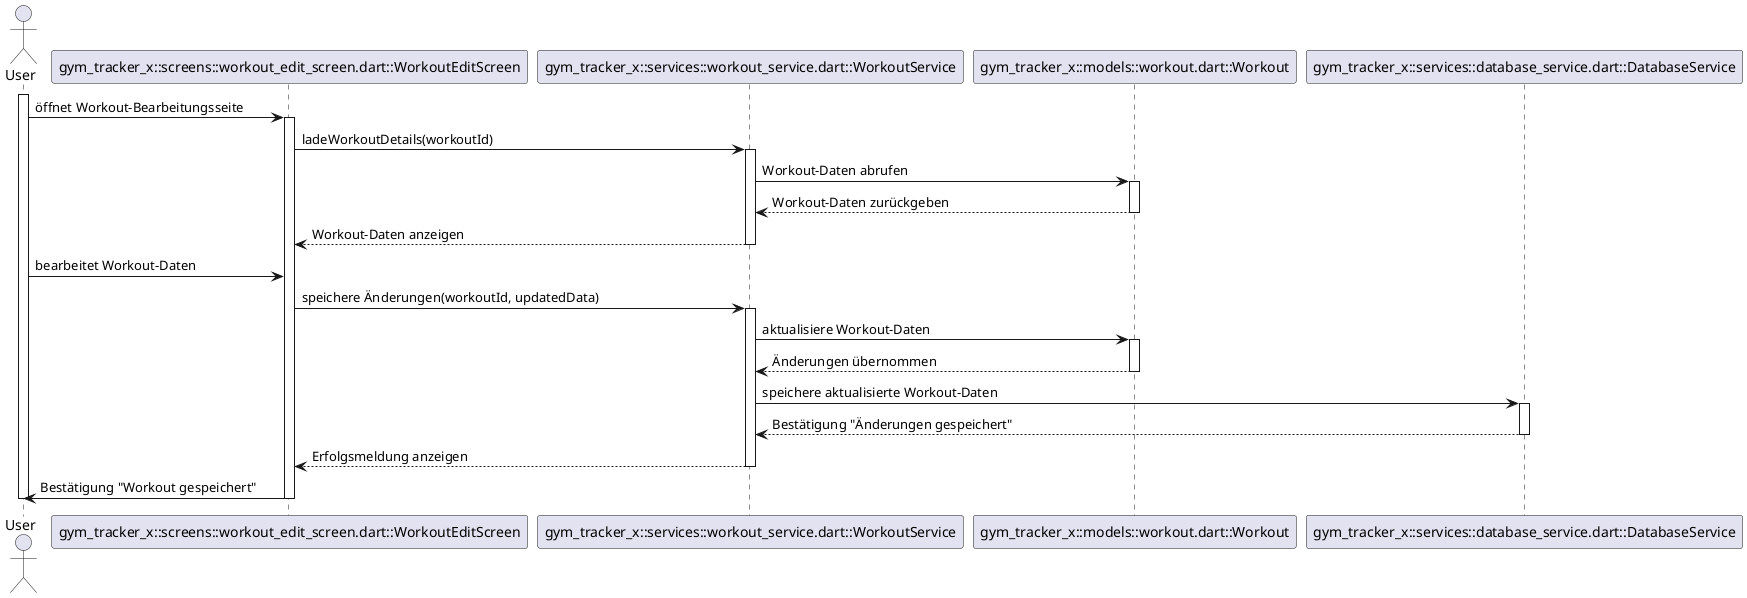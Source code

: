 @startuml
actor User
participant "gym_tracker_x::screens::workout_edit_screen.dart::WorkoutEditScreen" as WorkoutEditScreen
participant "gym_tracker_x::services::workout_service.dart::WorkoutService" as WorkoutService
participant "gym_tracker_x::models::workout.dart::Workout" as Workout
participant "gym_tracker_x::services::database_service.dart::DatabaseService" as DatabaseService

activate User
User -> WorkoutEditScreen: öffnet Workout-Bearbeitungsseite
activate WorkoutEditScreen

WorkoutEditScreen -> WorkoutService: ladeWorkoutDetails(workoutId)
activate WorkoutService

WorkoutService -> Workout: Workout-Daten abrufen
activate Workout
Workout --> WorkoutService: Workout-Daten zurückgeben
deactivate Workout

WorkoutService --> WorkoutEditScreen: Workout-Daten anzeigen
deactivate WorkoutService

User -> WorkoutEditScreen: bearbeitet Workout-Daten
WorkoutEditScreen -> WorkoutService: speichere Änderungen(workoutId, updatedData)
activate WorkoutService

WorkoutService -> Workout: aktualisiere Workout-Daten
activate Workout
Workout --> WorkoutService: Änderungen übernommen
deactivate Workout

WorkoutService -> DatabaseService: speichere aktualisierte Workout-Daten
activate DatabaseService
DatabaseService --> WorkoutService: Bestätigung "Änderungen gespeichert"
deactivate DatabaseService

WorkoutService --> WorkoutEditScreen: Erfolgsmeldung anzeigen
deactivate WorkoutService

WorkoutEditScreen -> User: Bestätigung "Workout gespeichert"
deactivate WorkoutEditScreen
deactivate User
@enduml
